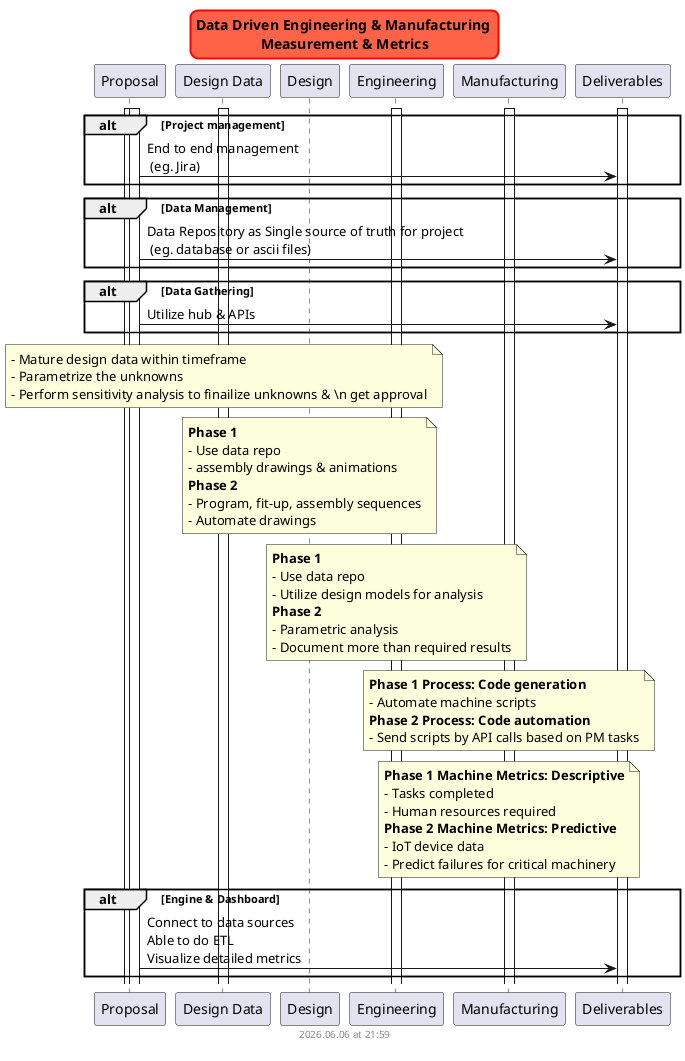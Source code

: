 @startuml data_driven_engineering
skinparam titleBorderRoundCorner 15
skinparam titleBorderThickness 2
skinparam titleBorderColor red
skinparam titleBackgroundColor Tomato

title Data Driven Engineering & Manufacturing \nMeasurement & Metrics

    participant Proposal
    participant "Design Data" as dd
    participant Design
    participant Engineering
    participant Manufacturing
    participant Deliverables
    activate Proposal

    activate Proposal
    activate dd
    activate Engineering
    activate Manufacturing
    activate Deliverables

    alt Project management 
        Proposal-> Deliverables: End to end management \n (eg. Jira)
    end group

    alt Data Management 
        Proposal-> Deliverables: Data Repository as Single source of truth for project \n (eg. database or ascii files)
    end group

    alt Data Gathering
        Proposal-> Deliverables: Utilize hub & APIs
    end group

note over dd
    - Mature design data within timeframe 
    - Parametrize the unknowns
    - Perform sensitivity analysis to finailize unknowns & \n get approval
end note


note over Design
    <b>Phase 1
    - Use data repo
    - assembly drawings & animations
    <b>Phase 2
    - Program, fit-up, assembly sequences
    - Automate drawings
end note


note over Engineering
    <b>Phase 1
    - Use data repo
    - Utilize design models for analysis
    <b>Phase 2
    - Parametric analysis
    - Document more than required results
end note


note over Manufacturing
    <b>Phase 1 Process: Code generation
    - Automate machine scripts
    <b>Phase 2 Process: Code automation
    - Send scripts by API calls based on PM tasks
end note

note over Manufacturing
    <b>Phase 1 Machine Metrics: Descriptive
    - Tasks completed
    - Human resources required
    <b>Phase 2 Machine Metrics: Predictive
    - IoT device data
    - Predict failures for critical machinery
end note

alt Engine & Dashboard
    Proposal-> Deliverables: Connect to data sources \nAble to do ETL \nVisualize detailed metrics
end group

footer
%date("yyyy.MM.dd' at 'HH:mm")
%filename()
end footer

@enduml